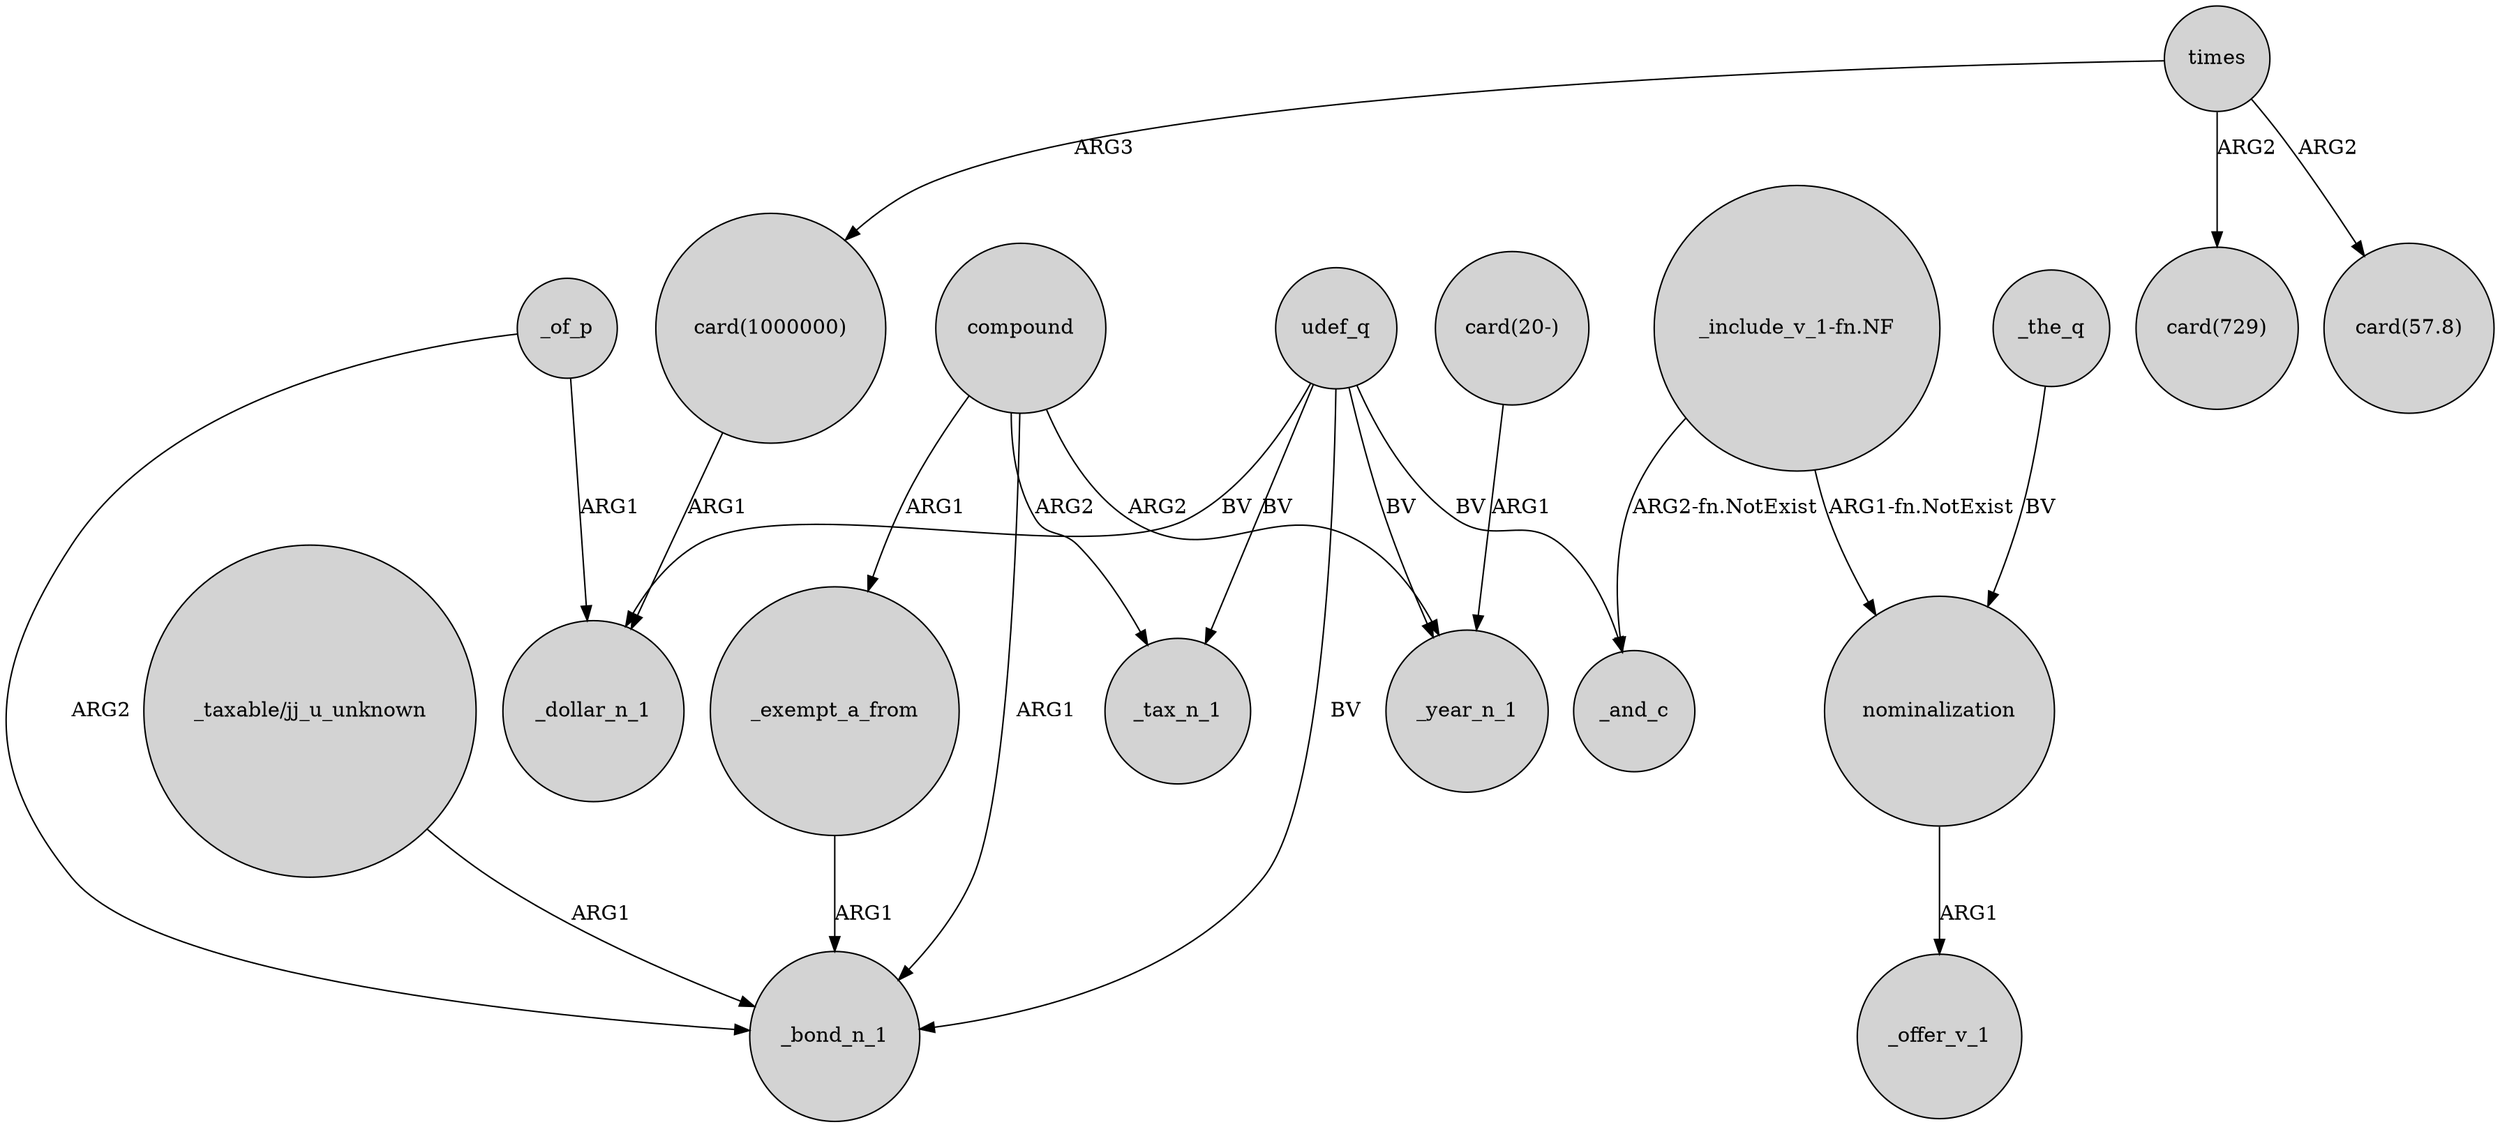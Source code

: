 digraph {
	node [shape=circle style=filled]
	"card(1000000)" -> _dollar_n_1 [label=ARG1]
	_the_q -> nominalization [label=BV]
	times -> "card(729)" [label=ARG2]
	_of_p -> _dollar_n_1 [label=ARG1]
	compound -> _bond_n_1 [label=ARG1]
	_of_p -> _bond_n_1 [label=ARG2]
	times -> "card(57.8)" [label=ARG2]
	"_include_v_1-fn.NF" -> nominalization [label="ARG1-fn.NotExist"]
	udef_q -> _tax_n_1 [label=BV]
	udef_q -> _bond_n_1 [label=BV]
	times -> "card(1000000)" [label=ARG3]
	nominalization -> _offer_v_1 [label=ARG1]
	compound -> _year_n_1 [label=ARG2]
	"_include_v_1-fn.NF" -> _and_c [label="ARG2-fn.NotExist"]
	compound -> _exempt_a_from [label=ARG1]
	"_taxable/jj_u_unknown" -> _bond_n_1 [label=ARG1]
	udef_q -> _year_n_1 [label=BV]
	_exempt_a_from -> _bond_n_1 [label=ARG1]
	compound -> _tax_n_1 [label=ARG2]
	udef_q -> _and_c [label=BV]
	udef_q -> _dollar_n_1 [label=BV]
	"card(20-)" -> _year_n_1 [label=ARG1]
}
